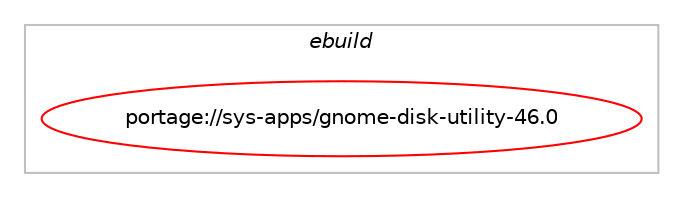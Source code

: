 digraph prolog {

# *************
# Graph options
# *************

newrank=true;
concentrate=true;
compound=true;
graph [rankdir=LR,fontname=Helvetica,fontsize=10,ranksep=1.5];#, ranksep=2.5, nodesep=0.2];
edge  [arrowhead=vee];
node  [fontname=Helvetica,fontsize=10];

# **********
# The ebuild
# **********

subgraph cluster_leftcol {
color=gray;
label=<<i>ebuild</i>>;
id [label="portage://sys-apps/gnome-disk-utility-46.0", color=red, width=4, href="../sys-apps/gnome-disk-utility-46.0.svg"];
}

# ****************
# The dependencies
# ****************

subgraph cluster_midcol {
color=gray;
label=<<i>dependencies</i>>;
subgraph cluster_compile {
fillcolor="#eeeeee";
style=filled;
label=<<i>compile</i>>;
# *** BEGIN UNKNOWN DEPENDENCY TYPE (TODO) ***
# id -> equal(use_conditional_group(positive,elogind,portage://sys-apps/gnome-disk-utility-46.0,[package_dependency(portage://sys-apps/gnome-disk-utility-46.0,install,no,sys-auth,elogind,greaterequal,[209,,,209],[],[])]))
# *** END UNKNOWN DEPENDENCY TYPE (TODO) ***

# *** BEGIN UNKNOWN DEPENDENCY TYPE (TODO) ***
# id -> equal(use_conditional_group(positive,systemd,portage://sys-apps/gnome-disk-utility-46.0,[package_dependency(portage://sys-apps/gnome-disk-utility-46.0,install,no,sys-apps,systemd,greaterequal,[209,,,209],[slot(0),equal],[])]))
# *** END UNKNOWN DEPENDENCY TYPE (TODO) ***

# *** BEGIN UNKNOWN DEPENDENCY TYPE (TODO) ***
# id -> equal(package_dependency(portage://sys-apps/gnome-disk-utility-46.0,install,no,app-arch,xz-utils,greaterequal,[5.0.5,,,5.0.5],[],[]))
# *** END UNKNOWN DEPENDENCY TYPE (TODO) ***

# *** BEGIN UNKNOWN DEPENDENCY TYPE (TODO) ***
# id -> equal(package_dependency(portage://sys-apps/gnome-disk-utility-46.0,install,no,app-crypt,libsecret,greaterequal,[0.7,,,0.7],[],[]))
# *** END UNKNOWN DEPENDENCY TYPE (TODO) ***

# *** BEGIN UNKNOWN DEPENDENCY TYPE (TODO) ***
# id -> equal(package_dependency(portage://sys-apps/gnome-disk-utility-46.0,install,no,dev-libs,glib,greaterequal,[2.31,,,2.31],[slot(2)],[]))
# *** END UNKNOWN DEPENDENCY TYPE (TODO) ***

# *** BEGIN UNKNOWN DEPENDENCY TYPE (TODO) ***
# id -> equal(package_dependency(portage://sys-apps/gnome-disk-utility-46.0,install,no,dev-libs,libpwquality,greaterequal,[1.0.0,,,1.0.0],[],[]))
# *** END UNKNOWN DEPENDENCY TYPE (TODO) ***

# *** BEGIN UNKNOWN DEPENDENCY TYPE (TODO) ***
# id -> equal(package_dependency(portage://sys-apps/gnome-disk-utility-46.0,install,no,gui-libs,libhandy,greaterequal,[1.5.0,,,1.5.0],[slot(1)],[]))
# *** END UNKNOWN DEPENDENCY TYPE (TODO) ***

# *** BEGIN UNKNOWN DEPENDENCY TYPE (TODO) ***
# id -> equal(package_dependency(portage://sys-apps/gnome-disk-utility-46.0,install,no,media-libs,libcanberra,greaterequal,[0.1,,,0.1],[],[use(enable(gtk3),none)]))
# *** END UNKNOWN DEPENDENCY TYPE (TODO) ***

# *** BEGIN UNKNOWN DEPENDENCY TYPE (TODO) ***
# id -> equal(package_dependency(portage://sys-apps/gnome-disk-utility-46.0,install,no,media-libs,libdvdread,greaterequal,[4.2.0,,,4.2.0],[slot(0),equal],[]))
# *** END UNKNOWN DEPENDENCY TYPE (TODO) ***

# *** BEGIN UNKNOWN DEPENDENCY TYPE (TODO) ***
# id -> equal(package_dependency(portage://sys-apps/gnome-disk-utility-46.0,install,no,sys-fs,udisks,greaterequal,[2.7.6,,,2.7.6],[slot(2)],[]))
# *** END UNKNOWN DEPENDENCY TYPE (TODO) ***

# *** BEGIN UNKNOWN DEPENDENCY TYPE (TODO) ***
# id -> equal(package_dependency(portage://sys-apps/gnome-disk-utility-46.0,install,no,x11-libs,gtk+,greaterequal,[3.16.0,,,3.16.0],[slot(3)],[]))
# *** END UNKNOWN DEPENDENCY TYPE (TODO) ***

# *** BEGIN UNKNOWN DEPENDENCY TYPE (TODO) ***
# id -> equal(package_dependency(portage://sys-apps/gnome-disk-utility-46.0,install,no,x11-libs,libnotify,greaterequal,[0.7,,,0.7],[],[]))
# *** END UNKNOWN DEPENDENCY TYPE (TODO) ***

}
subgraph cluster_compileandrun {
fillcolor="#eeeeee";
style=filled;
label=<<i>compile and run</i>>;
}
subgraph cluster_run {
fillcolor="#eeeeee";
style=filled;
label=<<i>run</i>>;
# *** BEGIN UNKNOWN DEPENDENCY TYPE (TODO) ***
# id -> equal(use_conditional_group(positive,elogind,portage://sys-apps/gnome-disk-utility-46.0,[package_dependency(portage://sys-apps/gnome-disk-utility-46.0,run,no,sys-auth,elogind,greaterequal,[209,,,209],[],[])]))
# *** END UNKNOWN DEPENDENCY TYPE (TODO) ***

# *** BEGIN UNKNOWN DEPENDENCY TYPE (TODO) ***
# id -> equal(use_conditional_group(positive,fat,portage://sys-apps/gnome-disk-utility-46.0,[package_dependency(portage://sys-apps/gnome-disk-utility-46.0,run,no,sys-fs,dosfstools,none,[,,],[],[])]))
# *** END UNKNOWN DEPENDENCY TYPE (TODO) ***

# *** BEGIN UNKNOWN DEPENDENCY TYPE (TODO) ***
# id -> equal(use_conditional_group(positive,gnome,portage://sys-apps/gnome-disk-utility-46.0,[package_dependency(portage://sys-apps/gnome-disk-utility-46.0,run,no,gnome-base,gnome-settings-daemon,greaterequal,[3.8,,,3.8],[],[])]))
# *** END UNKNOWN DEPENDENCY TYPE (TODO) ***

# *** BEGIN UNKNOWN DEPENDENCY TYPE (TODO) ***
# id -> equal(use_conditional_group(positive,systemd,portage://sys-apps/gnome-disk-utility-46.0,[package_dependency(portage://sys-apps/gnome-disk-utility-46.0,run,no,sys-apps,systemd,greaterequal,[209,,,209],[slot(0),equal],[])]))
# *** END UNKNOWN DEPENDENCY TYPE (TODO) ***

# *** BEGIN UNKNOWN DEPENDENCY TYPE (TODO) ***
# id -> equal(package_dependency(portage://sys-apps/gnome-disk-utility-46.0,run,no,app-arch,xz-utils,greaterequal,[5.0.5,,,5.0.5],[],[]))
# *** END UNKNOWN DEPENDENCY TYPE (TODO) ***

# *** BEGIN UNKNOWN DEPENDENCY TYPE (TODO) ***
# id -> equal(package_dependency(portage://sys-apps/gnome-disk-utility-46.0,run,no,app-crypt,libsecret,greaterequal,[0.7,,,0.7],[],[]))
# *** END UNKNOWN DEPENDENCY TYPE (TODO) ***

# *** BEGIN UNKNOWN DEPENDENCY TYPE (TODO) ***
# id -> equal(package_dependency(portage://sys-apps/gnome-disk-utility-46.0,run,no,dev-libs,glib,greaterequal,[2.31,,,2.31],[slot(2)],[]))
# *** END UNKNOWN DEPENDENCY TYPE (TODO) ***

# *** BEGIN UNKNOWN DEPENDENCY TYPE (TODO) ***
# id -> equal(package_dependency(portage://sys-apps/gnome-disk-utility-46.0,run,no,dev-libs,libpwquality,greaterequal,[1.0.0,,,1.0.0],[],[]))
# *** END UNKNOWN DEPENDENCY TYPE (TODO) ***

# *** BEGIN UNKNOWN DEPENDENCY TYPE (TODO) ***
# id -> equal(package_dependency(portage://sys-apps/gnome-disk-utility-46.0,run,no,gui-libs,libhandy,greaterequal,[1.5.0,,,1.5.0],[slot(1)],[]))
# *** END UNKNOWN DEPENDENCY TYPE (TODO) ***

# *** BEGIN UNKNOWN DEPENDENCY TYPE (TODO) ***
# id -> equal(package_dependency(portage://sys-apps/gnome-disk-utility-46.0,run,no,media-libs,libcanberra,greaterequal,[0.1,,,0.1],[],[use(enable(gtk3),none)]))
# *** END UNKNOWN DEPENDENCY TYPE (TODO) ***

# *** BEGIN UNKNOWN DEPENDENCY TYPE (TODO) ***
# id -> equal(package_dependency(portage://sys-apps/gnome-disk-utility-46.0,run,no,media-libs,libdvdread,greaterequal,[4.2.0,,,4.2.0],[slot(0),equal],[]))
# *** END UNKNOWN DEPENDENCY TYPE (TODO) ***

# *** BEGIN UNKNOWN DEPENDENCY TYPE (TODO) ***
# id -> equal(package_dependency(portage://sys-apps/gnome-disk-utility-46.0,run,no,sys-fs,udisks,greaterequal,[2.7.6,,,2.7.6],[slot(2)],[]))
# *** END UNKNOWN DEPENDENCY TYPE (TODO) ***

# *** BEGIN UNKNOWN DEPENDENCY TYPE (TODO) ***
# id -> equal(package_dependency(portage://sys-apps/gnome-disk-utility-46.0,run,no,x11-libs,gtk+,greaterequal,[3.16.0,,,3.16.0],[slot(3)],[]))
# *** END UNKNOWN DEPENDENCY TYPE (TODO) ***

# *** BEGIN UNKNOWN DEPENDENCY TYPE (TODO) ***
# id -> equal(package_dependency(portage://sys-apps/gnome-disk-utility-46.0,run,no,x11-libs,libnotify,greaterequal,[0.7,,,0.7],[],[]))
# *** END UNKNOWN DEPENDENCY TYPE (TODO) ***

# *** BEGIN UNKNOWN DEPENDENCY TYPE (TODO) ***
# id -> equal(package_dependency(portage://sys-apps/gnome-disk-utility-46.0,run,no,x11-themes,adwaita-icon-theme,none,[,,],[],[]))
# *** END UNKNOWN DEPENDENCY TYPE (TODO) ***

}
}

# **************
# The candidates
# **************

subgraph cluster_choices {
rank=same;
color=gray;
label=<<i>candidates</i>>;

}

}
